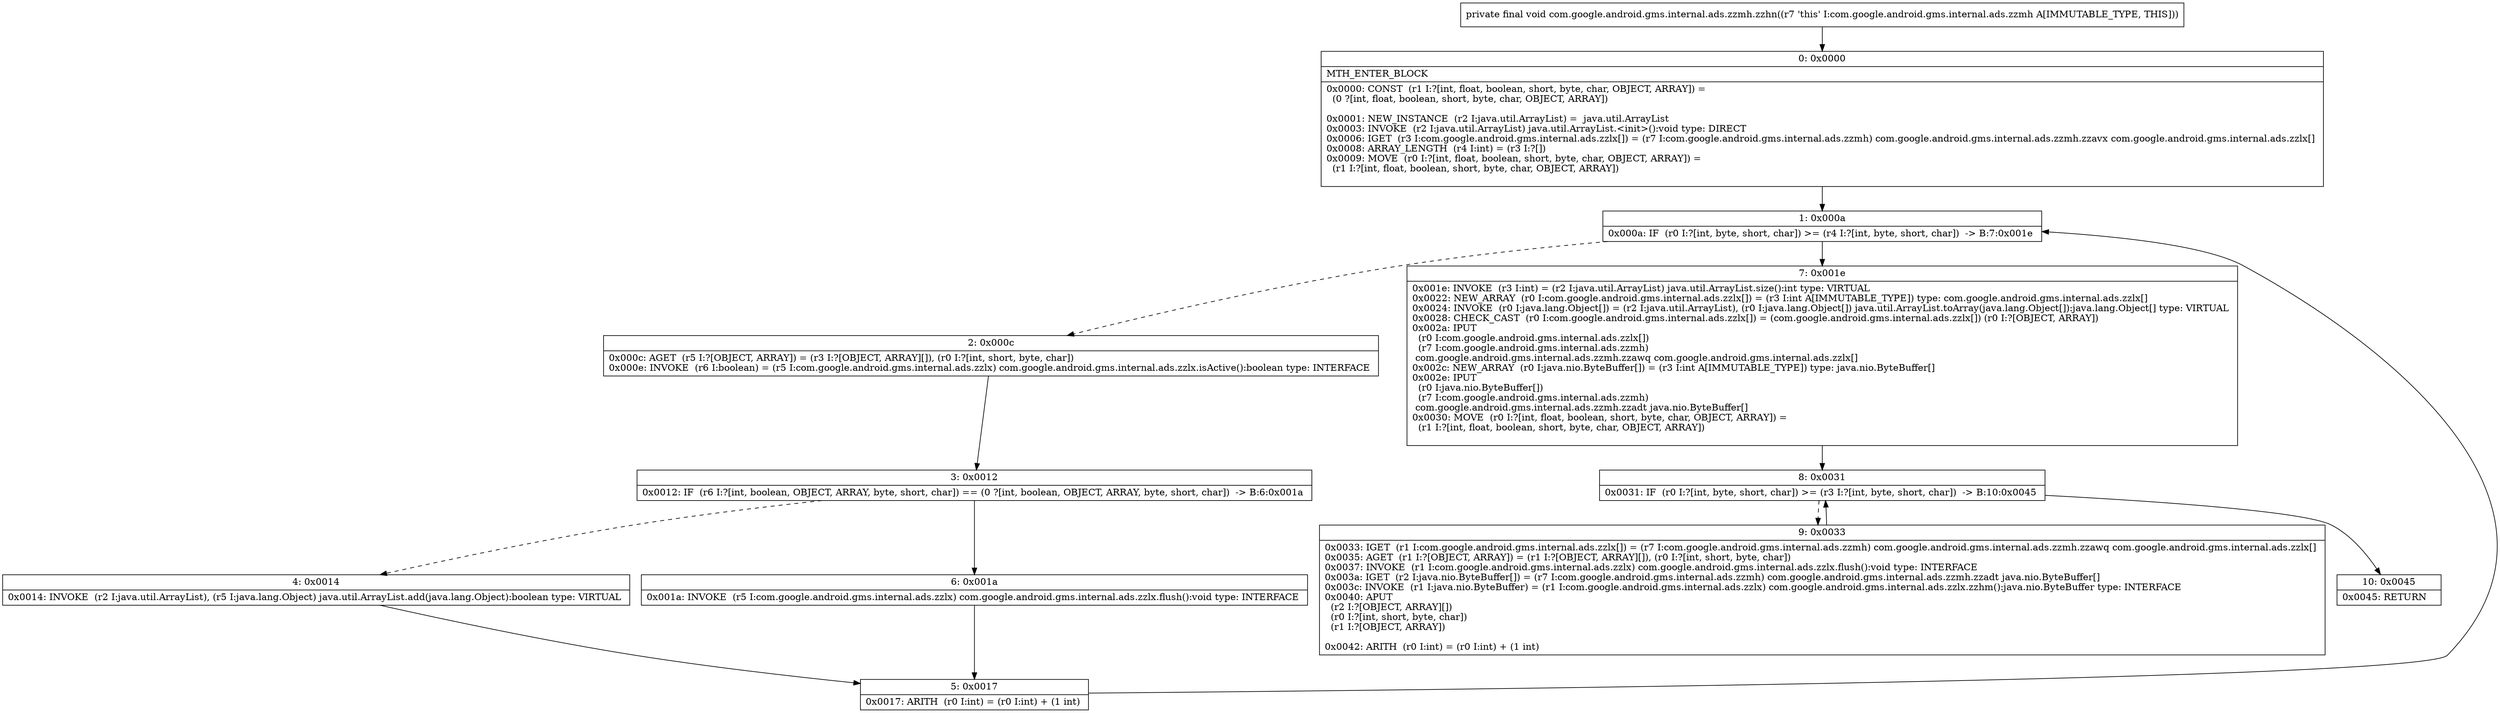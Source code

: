 digraph "CFG forcom.google.android.gms.internal.ads.zzmh.zzhn()V" {
Node_0 [shape=record,label="{0\:\ 0x0000|MTH_ENTER_BLOCK\l|0x0000: CONST  (r1 I:?[int, float, boolean, short, byte, char, OBJECT, ARRAY]) = \l  (0 ?[int, float, boolean, short, byte, char, OBJECT, ARRAY])\l \l0x0001: NEW_INSTANCE  (r2 I:java.util.ArrayList) =  java.util.ArrayList \l0x0003: INVOKE  (r2 I:java.util.ArrayList) java.util.ArrayList.\<init\>():void type: DIRECT \l0x0006: IGET  (r3 I:com.google.android.gms.internal.ads.zzlx[]) = (r7 I:com.google.android.gms.internal.ads.zzmh) com.google.android.gms.internal.ads.zzmh.zzavx com.google.android.gms.internal.ads.zzlx[] \l0x0008: ARRAY_LENGTH  (r4 I:int) = (r3 I:?[]) \l0x0009: MOVE  (r0 I:?[int, float, boolean, short, byte, char, OBJECT, ARRAY]) = \l  (r1 I:?[int, float, boolean, short, byte, char, OBJECT, ARRAY])\l \l}"];
Node_1 [shape=record,label="{1\:\ 0x000a|0x000a: IF  (r0 I:?[int, byte, short, char]) \>= (r4 I:?[int, byte, short, char])  \-\> B:7:0x001e \l}"];
Node_2 [shape=record,label="{2\:\ 0x000c|0x000c: AGET  (r5 I:?[OBJECT, ARRAY]) = (r3 I:?[OBJECT, ARRAY][]), (r0 I:?[int, short, byte, char]) \l0x000e: INVOKE  (r6 I:boolean) = (r5 I:com.google.android.gms.internal.ads.zzlx) com.google.android.gms.internal.ads.zzlx.isActive():boolean type: INTERFACE \l}"];
Node_3 [shape=record,label="{3\:\ 0x0012|0x0012: IF  (r6 I:?[int, boolean, OBJECT, ARRAY, byte, short, char]) == (0 ?[int, boolean, OBJECT, ARRAY, byte, short, char])  \-\> B:6:0x001a \l}"];
Node_4 [shape=record,label="{4\:\ 0x0014|0x0014: INVOKE  (r2 I:java.util.ArrayList), (r5 I:java.lang.Object) java.util.ArrayList.add(java.lang.Object):boolean type: VIRTUAL \l}"];
Node_5 [shape=record,label="{5\:\ 0x0017|0x0017: ARITH  (r0 I:int) = (r0 I:int) + (1 int) \l}"];
Node_6 [shape=record,label="{6\:\ 0x001a|0x001a: INVOKE  (r5 I:com.google.android.gms.internal.ads.zzlx) com.google.android.gms.internal.ads.zzlx.flush():void type: INTERFACE \l}"];
Node_7 [shape=record,label="{7\:\ 0x001e|0x001e: INVOKE  (r3 I:int) = (r2 I:java.util.ArrayList) java.util.ArrayList.size():int type: VIRTUAL \l0x0022: NEW_ARRAY  (r0 I:com.google.android.gms.internal.ads.zzlx[]) = (r3 I:int A[IMMUTABLE_TYPE]) type: com.google.android.gms.internal.ads.zzlx[] \l0x0024: INVOKE  (r0 I:java.lang.Object[]) = (r2 I:java.util.ArrayList), (r0 I:java.lang.Object[]) java.util.ArrayList.toArray(java.lang.Object[]):java.lang.Object[] type: VIRTUAL \l0x0028: CHECK_CAST  (r0 I:com.google.android.gms.internal.ads.zzlx[]) = (com.google.android.gms.internal.ads.zzlx[]) (r0 I:?[OBJECT, ARRAY]) \l0x002a: IPUT  \l  (r0 I:com.google.android.gms.internal.ads.zzlx[])\l  (r7 I:com.google.android.gms.internal.ads.zzmh)\l com.google.android.gms.internal.ads.zzmh.zzawq com.google.android.gms.internal.ads.zzlx[] \l0x002c: NEW_ARRAY  (r0 I:java.nio.ByteBuffer[]) = (r3 I:int A[IMMUTABLE_TYPE]) type: java.nio.ByteBuffer[] \l0x002e: IPUT  \l  (r0 I:java.nio.ByteBuffer[])\l  (r7 I:com.google.android.gms.internal.ads.zzmh)\l com.google.android.gms.internal.ads.zzmh.zzadt java.nio.ByteBuffer[] \l0x0030: MOVE  (r0 I:?[int, float, boolean, short, byte, char, OBJECT, ARRAY]) = \l  (r1 I:?[int, float, boolean, short, byte, char, OBJECT, ARRAY])\l \l}"];
Node_8 [shape=record,label="{8\:\ 0x0031|0x0031: IF  (r0 I:?[int, byte, short, char]) \>= (r3 I:?[int, byte, short, char])  \-\> B:10:0x0045 \l}"];
Node_9 [shape=record,label="{9\:\ 0x0033|0x0033: IGET  (r1 I:com.google.android.gms.internal.ads.zzlx[]) = (r7 I:com.google.android.gms.internal.ads.zzmh) com.google.android.gms.internal.ads.zzmh.zzawq com.google.android.gms.internal.ads.zzlx[] \l0x0035: AGET  (r1 I:?[OBJECT, ARRAY]) = (r1 I:?[OBJECT, ARRAY][]), (r0 I:?[int, short, byte, char]) \l0x0037: INVOKE  (r1 I:com.google.android.gms.internal.ads.zzlx) com.google.android.gms.internal.ads.zzlx.flush():void type: INTERFACE \l0x003a: IGET  (r2 I:java.nio.ByteBuffer[]) = (r7 I:com.google.android.gms.internal.ads.zzmh) com.google.android.gms.internal.ads.zzmh.zzadt java.nio.ByteBuffer[] \l0x003c: INVOKE  (r1 I:java.nio.ByteBuffer) = (r1 I:com.google.android.gms.internal.ads.zzlx) com.google.android.gms.internal.ads.zzlx.zzhm():java.nio.ByteBuffer type: INTERFACE \l0x0040: APUT  \l  (r2 I:?[OBJECT, ARRAY][])\l  (r0 I:?[int, short, byte, char])\l  (r1 I:?[OBJECT, ARRAY])\l \l0x0042: ARITH  (r0 I:int) = (r0 I:int) + (1 int) \l}"];
Node_10 [shape=record,label="{10\:\ 0x0045|0x0045: RETURN   \l}"];
MethodNode[shape=record,label="{private final void com.google.android.gms.internal.ads.zzmh.zzhn((r7 'this' I:com.google.android.gms.internal.ads.zzmh A[IMMUTABLE_TYPE, THIS])) }"];
MethodNode -> Node_0;
Node_0 -> Node_1;
Node_1 -> Node_2[style=dashed];
Node_1 -> Node_7;
Node_2 -> Node_3;
Node_3 -> Node_4[style=dashed];
Node_3 -> Node_6;
Node_4 -> Node_5;
Node_5 -> Node_1;
Node_6 -> Node_5;
Node_7 -> Node_8;
Node_8 -> Node_9[style=dashed];
Node_8 -> Node_10;
Node_9 -> Node_8;
}

